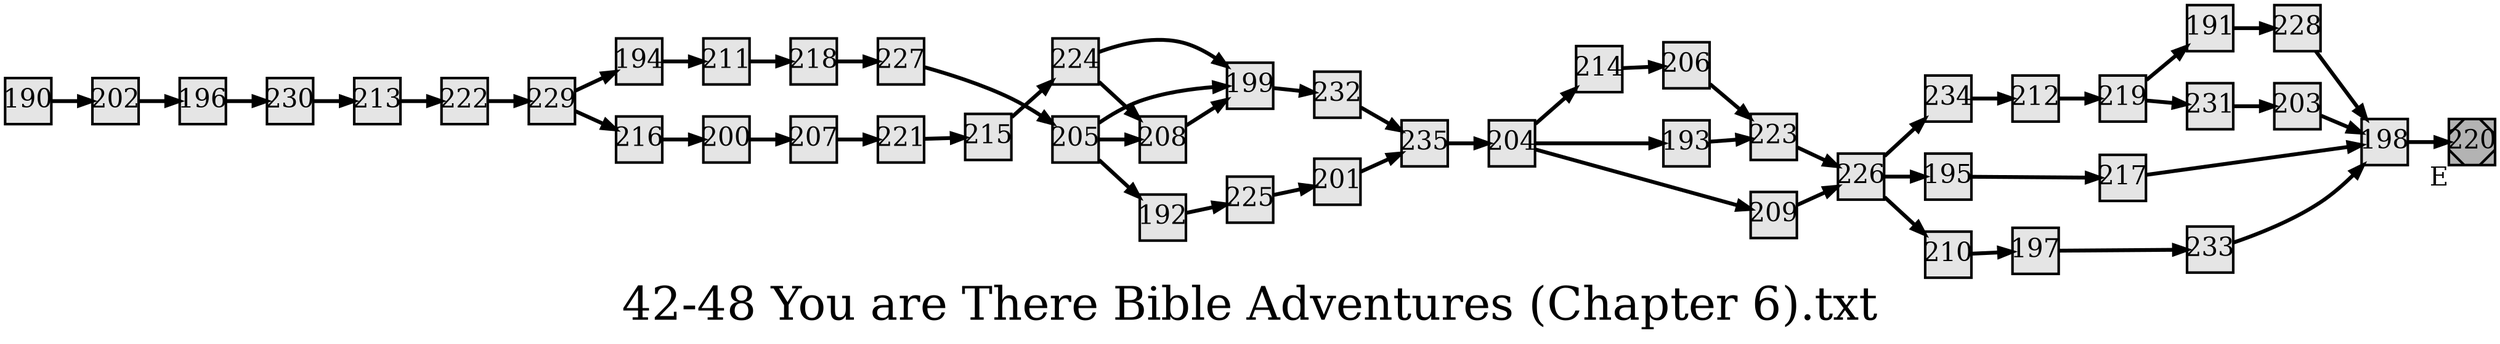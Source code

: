 digraph g{
  graph [ label="42-48 You are There Bible Adventures (Chapter 6).txt" rankdir=LR, ordering=out, fontsize=36, nodesep="0.35", ranksep="0.45"];
  node  [shape=rect, penwidth=2, fontsize=20, style=filled, fillcolor=grey90, margin="0,0", labelfloat=true, regular=true, fixedsize=true];
  edge  [labelfloat=true, penwidth=3, fontsize=12];
  
  
  
  
  
  
  
  190 -> 202;
  191 -> 228;
  192 -> 225;
  193 -> 223;
  194 -> 211;
  195 -> 217;
  196 -> 230;
  197 -> 233;
  198 -> 220;
  199 -> 232;
  200 -> 207;
  201 -> 235;
  202 -> 196;
  203 -> 198;
  204 -> 214;
  204 -> 193;
  204 -> 209;
  205 -> 199;
  205 -> 208;
  205 -> 192;
  206 -> 223;
  207 -> 221;
  208 -> 199;
  209 -> 226;
  210 -> 197;
  211 -> 218;
  212 -> 219;
  213 -> 222;
  214 -> 206;
  215 -> 224;
  216 -> 200;
  217 -> 198;
  218 -> 227;
  219 -> 191;
  219 -> 231;
  220	[ xlabel="E", shape=Msquare, fontsize=20, fillcolor=grey70 ];
  221 -> 215;
  222 -> 229;
  223 -> 226;
  224 -> 199;
  224 -> 208;
  225 -> 201;
  226 -> 234;
  226 -> 195;
  226 -> 210;
  227 -> 205;
  228 -> 198;
  229 -> 194;
  229 -> 216;
  230 -> 213;
  231 -> 203;
  232 -> 235;
  233 -> 198;
  234 -> 212;
  235 -> 204;
}

